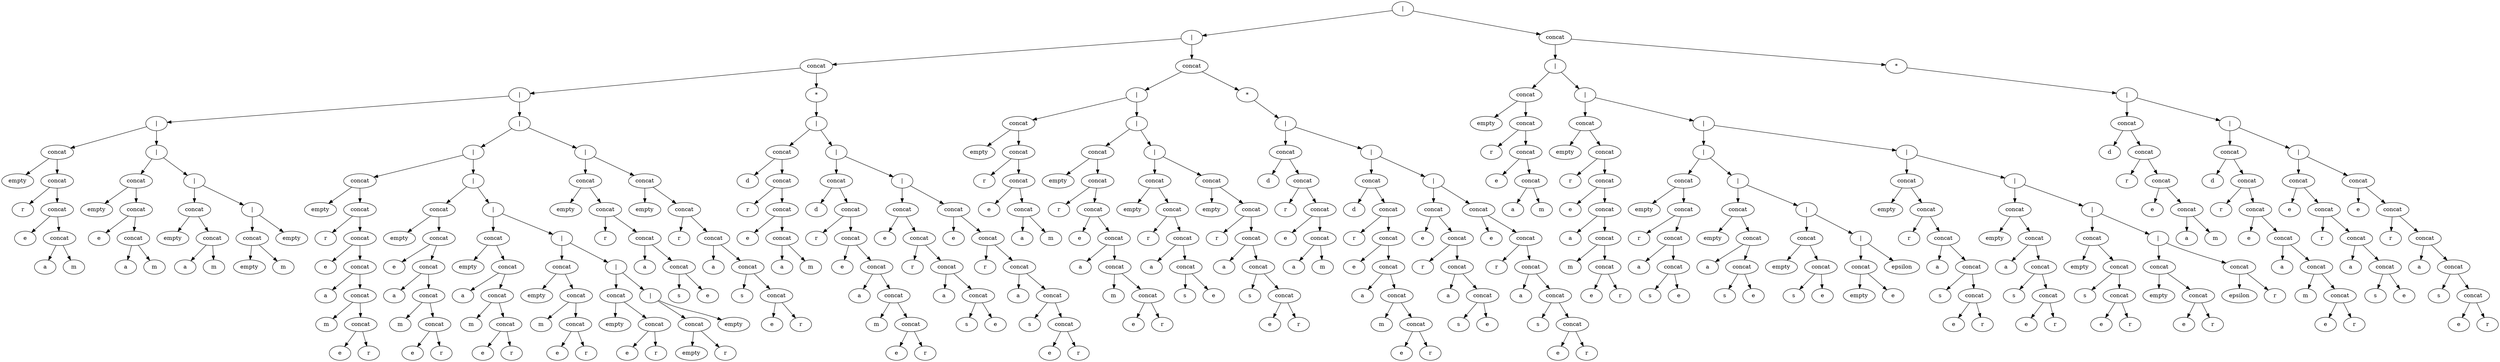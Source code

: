 digraph G {
  meivvgscgdvqezcgemqatdffyvdxdo [label="|"];
  meivvgscgdvqezcgemqatdffyvdxdo -> otjytepclcavutzjzfzrcoxyrwrijz;
  otjytepclcavutzjzfzrcoxyrwrijz [label="|"];
  otjytepclcavutzjzfzrcoxyrwrijz -> rijhrmlgqexcsenisvifomnrxmobxu;
  rijhrmlgqexcsenisvifomnrxmobxu [label="concat"];
  rijhrmlgqexcsenisvifomnrxmobxu -> afrazgiwkbrqysbooaxjtihftzudxk;
  afrazgiwkbrqysbooaxjtihftzudxk [label="|"];
  afrazgiwkbrqysbooaxjtihftzudxk -> uzglltfrxyaxeesalzseelmdqzoexl;
  uzglltfrxyaxeesalzseelmdqzoexl [label="|"];
  uzglltfrxyaxeesalzseelmdqzoexl -> vueugjrkykvtnnzbvqmnrekcegrluk;
  vueugjrkykvtnnzbvqmnrekcegrluk [label="concat"];
  vueugjrkykvtnnzbvqmnrekcegrluk -> idcgxsycbxpyfesadbfiesxllyqzzq;
  idcgxsycbxpyfesadbfiesxllyqzzq [label="empty"];
  vueugjrkykvtnnzbvqmnrekcegrluk -> dqhaymqqyjoltsbfqkgygfiflemmmy;
  dqhaymqqyjoltsbfqkgygfiflemmmy [label="concat"];
  dqhaymqqyjoltsbfqkgygfiflemmmy -> xsiigyhgebraexmtoixgwjbdxejxrv;
  xsiigyhgebraexmtoixgwjbdxejxrv [label="r"];
  dqhaymqqyjoltsbfqkgygfiflemmmy -> jjkkxrluqlrsgjqrdmefgdjrnjtcpj;
  jjkkxrluqlrsgjqrdmefgdjrnjtcpj [label="concat"];
  jjkkxrluqlrsgjqrdmefgdjrnjtcpj -> tmqldgqyvmbgvyjzmtzpwfchgazkee;
  tmqldgqyvmbgvyjzmtzpwfchgazkee [label="e"];
  jjkkxrluqlrsgjqrdmefgdjrnjtcpj -> grzkiyqckgbayvuibpmyglepfesmjn;
  grzkiyqckgbayvuibpmyglepfesmjn [label="concat"];
  grzkiyqckgbayvuibpmyglepfesmjn -> wycsztxlcktacgxoaxflpgihdeunfq;
  wycsztxlcktacgxoaxflpgihdeunfq [label="a"];
  grzkiyqckgbayvuibpmyglepfesmjn -> iobjperaqjeiwpbknqbkppvcvfeilp;
  iobjperaqjeiwpbknqbkppvcvfeilp [label="m"];
  uzglltfrxyaxeesalzseelmdqzoexl -> dcaewkfdjknmdbqsqhbgnunuwqztwu;
  dcaewkfdjknmdbqsqhbgnunuwqztwu [label="|"];
  dcaewkfdjknmdbqsqhbgnunuwqztwu -> tgczyjptqesbwupxazhtmxdrkmffym;
  tgczyjptqesbwupxazhtmxdrkmffym [label="concat"];
  tgczyjptqesbwupxazhtmxdrkmffym -> hzlsjwzuffvbekzpwonolheojnlkut;
  hzlsjwzuffvbekzpwonolheojnlkut [label="empty"];
  tgczyjptqesbwupxazhtmxdrkmffym -> ulakzirkucgjoycjnktxttvekhjzzc;
  ulakzirkucgjoycjnktxttvekhjzzc [label="concat"];
  ulakzirkucgjoycjnktxttvekhjzzc -> mpimvpywtdyogkqxtamyfmaouowgpj;
  mpimvpywtdyogkqxtamyfmaouowgpj [label="e"];
  ulakzirkucgjoycjnktxttvekhjzzc -> xxuwcqgvtervykxyqxpertjehfpvbv;
  xxuwcqgvtervykxyqxpertjehfpvbv [label="concat"];
  xxuwcqgvtervykxyqxpertjehfpvbv -> ajkgwnpcwhtstqaatnvloosoyrgikm;
  ajkgwnpcwhtstqaatnvloosoyrgikm [label="a"];
  xxuwcqgvtervykxyqxpertjehfpvbv -> ogxpotkaglpzbdoqgbvvrvqppifjsn;
  ogxpotkaglpzbdoqgbvvrvqppifjsn [label="m"];
  dcaewkfdjknmdbqsqhbgnunuwqztwu -> iffyooqeeyhzgjxmjgehdsrhmbbaxm;
  iffyooqeeyhzgjxmjgehdsrhmbbaxm [label="|"];
  iffyooqeeyhzgjxmjgehdsrhmbbaxm -> spuhiumyrdftbtaohbnmgvdowfggns;
  spuhiumyrdftbtaohbnmgvdowfggns [label="concat"];
  spuhiumyrdftbtaohbnmgvdowfggns -> rsjskyyyijedobllamrvcjafmkoyic;
  rsjskyyyijedobllamrvcjafmkoyic [label="empty"];
  spuhiumyrdftbtaohbnmgvdowfggns -> etxyqciggwbhfkjwkhwnxxynqnqcdz;
  etxyqciggwbhfkjwkhwnxxynqnqcdz [label="concat"];
  etxyqciggwbhfkjwkhwnxxynqnqcdz -> brtdxfbxmhwuvekveaevsflpkheycn;
  brtdxfbxmhwuvekveaevsflpkheycn [label="a"];
  etxyqciggwbhfkjwkhwnxxynqnqcdz -> dehrkcyebwoykjakfyfuwtpnbvnkhe;
  dehrkcyebwoykjakfyfuwtpnbvnkhe [label="m"];
  iffyooqeeyhzgjxmjgehdsrhmbbaxm -> podaazldenigfusuvymbsepnjyvcnx;
  podaazldenigfusuvymbsepnjyvcnx [label="|"];
  podaazldenigfusuvymbsepnjyvcnx -> aydbacoaxdtfoikhrrbvfpwdxzoced;
  aydbacoaxdtfoikhrrbvfpwdxzoced [label="concat"];
  aydbacoaxdtfoikhrrbvfpwdxzoced -> fvzhahmcwfvjgdwjwhxcyzyzwecxhi;
  fvzhahmcwfvjgdwjwhxcyzyzwecxhi [label="empty"];
  aydbacoaxdtfoikhrrbvfpwdxzoced -> kdivylejbcmuwrwbidpaixzocfcohe;
  kdivylejbcmuwrwbidpaixzocfcohe [label="m"];
  podaazldenigfusuvymbsepnjyvcnx -> mjdexdvigjmdorxoggcrmxgnriedsu;
  mjdexdvigjmdorxoggcrmxgnriedsu [label="empty"];
  afrazgiwkbrqysbooaxjtihftzudxk -> rtdmjddlaetpwxcdvkjlhsiyhjkhuu;
  rtdmjddlaetpwxcdvkjlhsiyhjkhuu [label="|"];
  rtdmjddlaetpwxcdvkjlhsiyhjkhuu -> ajobrlmfgqdrikpdpdgoplhhvtqitg;
  ajobrlmfgqdrikpdpdgoplhhvtqitg [label="|"];
  ajobrlmfgqdrikpdpdgoplhhvtqitg -> ohlpbqdjqpoujdscdjnsinkvbkdynn;
  ohlpbqdjqpoujdscdjnsinkvbkdynn [label="concat"];
  ohlpbqdjqpoujdscdjnsinkvbkdynn -> rkbidbbsbetfvtrmxbtifezohdrqgr;
  rkbidbbsbetfvtrmxbtifezohdrqgr [label="empty"];
  ohlpbqdjqpoujdscdjnsinkvbkdynn -> bttplpuwgpgocunefcncbtpadntdai;
  bttplpuwgpgocunefcncbtpadntdai [label="concat"];
  bttplpuwgpgocunefcncbtpadntdai -> sshhtmueafiobarnflcdsscdhtgswm;
  sshhtmueafiobarnflcdsscdhtgswm [label="r"];
  bttplpuwgpgocunefcncbtpadntdai -> klxonkmmxgogrzyqipjrlylvxecjit;
  klxonkmmxgogrzyqipjrlylvxecjit [label="concat"];
  klxonkmmxgogrzyqipjrlylvxecjit -> xmdlbdgycqknvtderefeqdvyozkimk;
  xmdlbdgycqknvtderefeqdvyozkimk [label="e"];
  klxonkmmxgogrzyqipjrlylvxecjit -> umqmjefcotlmspyopwdxxgrqfxtlgs;
  umqmjefcotlmspyopwdxxgrqfxtlgs [label="concat"];
  umqmjefcotlmspyopwdxxgrqfxtlgs -> ikrlejklfqfkufpamaevtqbdvkcutb;
  ikrlejklfqfkufpamaevtqbdvkcutb [label="a"];
  umqmjefcotlmspyopwdxxgrqfxtlgs -> kpgfflegzyqhhhhwmuqlbxfjuqmloy;
  kpgfflegzyqhhhhwmuqlbxfjuqmloy [label="concat"];
  kpgfflegzyqhhhhwmuqlbxfjuqmloy -> dwlvnrepfwwlpbjfiuzdexmazqqgvk;
  dwlvnrepfwwlpbjfiuzdexmazqqgvk [label="m"];
  kpgfflegzyqhhhhwmuqlbxfjuqmloy -> ktkiztexjlweaetjctnsxmtwmybxwn;
  ktkiztexjlweaetjctnsxmtwmybxwn [label="concat"];
  ktkiztexjlweaetjctnsxmtwmybxwn -> atnvlkljnjmopulmunyjafwpuijxle;
  atnvlkljnjmopulmunyjafwpuijxle [label="e"];
  ktkiztexjlweaetjctnsxmtwmybxwn -> svvylpzjastluvtlmcutfoljonhpir;
  svvylpzjastluvtlmcutfoljonhpir [label="r"];
  ajobrlmfgqdrikpdpdgoplhhvtqitg -> grbudvtvdwnkyjnltyvvwwywxcqzdb;
  grbudvtvdwnkyjnltyvvwwywxcqzdb [label="|"];
  grbudvtvdwnkyjnltyvvwwywxcqzdb -> smibzpplomfgevnowycwjkbogxcgin;
  smibzpplomfgevnowycwjkbogxcgin [label="concat"];
  smibzpplomfgevnowycwjkbogxcgin -> duamvnmgxtwscqhbkaccwojronbwez;
  duamvnmgxtwscqhbkaccwojronbwez [label="empty"];
  smibzpplomfgevnowycwjkbogxcgin -> ddwdvznveyaxuiuhkifeuticsoztrx;
  ddwdvznveyaxuiuhkifeuticsoztrx [label="concat"];
  ddwdvznveyaxuiuhkifeuticsoztrx -> ohcvwcualfrmksenkuggaorlrxtvzs;
  ohcvwcualfrmksenkuggaorlrxtvzs [label="e"];
  ddwdvznveyaxuiuhkifeuticsoztrx -> gvumrqauzvmbxbxaolludnefmwzaxz;
  gvumrqauzvmbxbxaolludnefmwzaxz [label="concat"];
  gvumrqauzvmbxbxaolludnefmwzaxz -> laxjpioiwgopiwwekvqiiitcbalmwn;
  laxjpioiwgopiwwekvqiiitcbalmwn [label="a"];
  gvumrqauzvmbxbxaolludnefmwzaxz -> bnsvrlfnrrahwtsexmnaaulkcchymv;
  bnsvrlfnrrahwtsexmnaaulkcchymv [label="concat"];
  bnsvrlfnrrahwtsexmnaaulkcchymv -> uxvkmfgiogzxazbikrizbvzixfakay;
  uxvkmfgiogzxazbikrizbvzixfakay [label="m"];
  bnsvrlfnrrahwtsexmnaaulkcchymv -> earyevtahnxvcrwqyhqeuiavumgjce;
  earyevtahnxvcrwqyhqeuiavumgjce [label="concat"];
  earyevtahnxvcrwqyhqeuiavumgjce -> abmuumlogigtitttgwyskqkhhspfcz;
  abmuumlogigtitttgwyskqkhhspfcz [label="e"];
  earyevtahnxvcrwqyhqeuiavumgjce -> laiknazzrchsxbjtwluokfuymqaepg;
  laiknazzrchsxbjtwluokfuymqaepg [label="r"];
  grbudvtvdwnkyjnltyvvwwywxcqzdb -> vegfmzkrdnxrhkdpmniqfmwvnpabzi;
  vegfmzkrdnxrhkdpmniqfmwvnpabzi [label="|"];
  vegfmzkrdnxrhkdpmniqfmwvnpabzi -> vyqligtdimjkpwhouhimbiovgdvdwf;
  vyqligtdimjkpwhouhimbiovgdvdwf [label="concat"];
  vyqligtdimjkpwhouhimbiovgdvdwf -> ohkkggfsdnobxzaisxgqgdhnmefhvh;
  ohkkggfsdnobxzaisxgqgdhnmefhvh [label="empty"];
  vyqligtdimjkpwhouhimbiovgdvdwf -> kiybdgaxwqtqpzmknjrkzlhyfnjabp;
  kiybdgaxwqtqpzmknjrkzlhyfnjabp [label="concat"];
  kiybdgaxwqtqpzmknjrkzlhyfnjabp -> swxjnrtknvpsxnuhhuyufnwlkjgdqy;
  swxjnrtknvpsxnuhhuyufnwlkjgdqy [label="a"];
  kiybdgaxwqtqpzmknjrkzlhyfnjabp -> wuravjikismvbhzthrcvnuhdlnjzvp;
  wuravjikismvbhzthrcvnuhdlnjzvp [label="concat"];
  wuravjikismvbhzthrcvnuhdlnjzvp -> xkjugcyewwwilqatwwhowaxkqfxixe;
  xkjugcyewwwilqatwwhowaxkqfxixe [label="m"];
  wuravjikismvbhzthrcvnuhdlnjzvp -> nppztqynweeujzrafgwnsezopyruov;
  nppztqynweeujzrafgwnsezopyruov [label="concat"];
  nppztqynweeujzrafgwnsezopyruov -> ezkwgigxliynscdsojqwmocnxcbifu;
  ezkwgigxliynscdsojqwmocnxcbifu [label="e"];
  nppztqynweeujzrafgwnsezopyruov -> vwvkrmwwvlbguupdrldsdgqbcseqyg;
  vwvkrmwwvlbguupdrldsdgqbcseqyg [label="r"];
  vegfmzkrdnxrhkdpmniqfmwvnpabzi -> vhzqjdaohoonrrgfhckbinblggtpol;
  vhzqjdaohoonrrgfhckbinblggtpol [label="|"];
  vhzqjdaohoonrrgfhckbinblggtpol -> ateheffiiujbqqcjuwxfcglqzqejpa;
  ateheffiiujbqqcjuwxfcglqzqejpa [label="concat"];
  ateheffiiujbqqcjuwxfcglqzqejpa -> kzlcnubukamgxhyxlgktbgmkiuesce;
  kzlcnubukamgxhyxlgktbgmkiuesce [label="empty"];
  ateheffiiujbqqcjuwxfcglqzqejpa -> suvvxxezuciivhsekmzxgmblajwmpd;
  suvvxxezuciivhsekmzxgmblajwmpd [label="concat"];
  suvvxxezuciivhsekmzxgmblajwmpd -> xakxzckkdxngpxnosetlpoaqdtefee;
  xakxzckkdxngpxnosetlpoaqdtefee [label="m"];
  suvvxxezuciivhsekmzxgmblajwmpd -> miduotcqvhjwppstdwnpfyreesebbk;
  miduotcqvhjwppstdwnpfyreesebbk [label="concat"];
  miduotcqvhjwppstdwnpfyreesebbk -> mrjdsvwrzcnvdtzlktmijtclbquzuh;
  mrjdsvwrzcnvdtzlktmijtclbquzuh [label="e"];
  miduotcqvhjwppstdwnpfyreesebbk -> nznwkmbsgkwbnzlqivfwviexqgtiyx;
  nznwkmbsgkwbnzlqivfwviexqgtiyx [label="r"];
  vhzqjdaohoonrrgfhckbinblggtpol -> pharkbdbqqzfenrwuyabhqekclxnkd;
  pharkbdbqqzfenrwuyabhqekclxnkd [label="|"];
  pharkbdbqqzfenrwuyabhqekclxnkd -> xnjcovzayluxzwbjhlsnivokubjicc;
  xnjcovzayluxzwbjhlsnivokubjicc [label="concat"];
  xnjcovzayluxzwbjhlsnivokubjicc -> naeagtntzvcfnfeugyoenlhuqwlwyb;
  naeagtntzvcfnfeugyoenlhuqwlwyb [label="empty"];
  xnjcovzayluxzwbjhlsnivokubjicc -> irzamjmprznxbeayhbtspkfqiezvdd;
  irzamjmprznxbeayhbtspkfqiezvdd [label="concat"];
  irzamjmprznxbeayhbtspkfqiezvdd -> bskezvfzfhgqnaatuashjavnoemyic;
  bskezvfzfhgqnaatuashjavnoemyic [label="e"];
  irzamjmprznxbeayhbtspkfqiezvdd -> xvrspptrqfjpuoxjnjzjiwuswjpisi;
  xvrspptrqfjpuoxjnjzjiwuswjpisi [label="r"];
  pharkbdbqqzfenrwuyabhqekclxnkd -> mrrszgtpcurvjbnuxliykhubwxmmoo;
  mrrszgtpcurvjbnuxliykhubwxmmoo [label="|"];
  mrrszgtpcurvjbnuxliykhubwxmmoo -> yjbiixezunjuqahvtdylbgqjizcqkl;
  yjbiixezunjuqahvtdylbgqjizcqkl [label="concat"];
  yjbiixezunjuqahvtdylbgqjizcqkl -> falfdgmozkvnwrimjcaoprtmxqictx;
  falfdgmozkvnwrimjcaoprtmxqictx [label="empty"];
  yjbiixezunjuqahvtdylbgqjizcqkl -> yjkhyiahycndkccssdqgybooeljqyc;
  yjkhyiahycndkccssdqgybooeljqyc [label="r"];
  mrrszgtpcurvjbnuxliykhubwxmmoo -> hmbrybbrxokohstsciirqlyttgcuzh;
  hmbrybbrxokohstsciirqlyttgcuzh [label="empty"];
  rtdmjddlaetpwxcdvkjlhsiyhjkhuu -> pzorfxtdwnajumvpafwrnhgwikewyh;
  pzorfxtdwnajumvpafwrnhgwikewyh [label="|"];
  pzorfxtdwnajumvpafwrnhgwikewyh -> otcjyadjmqdfarolnmgnphqiipdudy;
  otcjyadjmqdfarolnmgnphqiipdudy [label="concat"];
  otcjyadjmqdfarolnmgnphqiipdudy -> hdppinpwzhrbqsztkizpehvhwvzkpl;
  hdppinpwzhrbqsztkizpehvhwvzkpl [label="empty"];
  otcjyadjmqdfarolnmgnphqiipdudy -> luiiqgrrkqpyaomspeemlaeebkbseb;
  luiiqgrrkqpyaomspeemlaeebkbseb [label="concat"];
  luiiqgrrkqpyaomspeemlaeebkbseb -> gnyfbjxqjnrjynkugbngcmsmzitmmt;
  gnyfbjxqjnrjynkugbngcmsmzitmmt [label="r"];
  luiiqgrrkqpyaomspeemlaeebkbseb -> htcypimroslcxooqwntflreeqrhrgt;
  htcypimroslcxooqwntflreeqrhrgt [label="concat"];
  htcypimroslcxooqwntflreeqrhrgt -> pzjsmcnbqehksvfdwvidatmpeatjcp;
  pzjsmcnbqehksvfdwvidatmpeatjcp [label="a"];
  htcypimroslcxooqwntflreeqrhrgt -> fkskwomnifpxnstrzpvehbbxaoapuj;
  fkskwomnifpxnstrzpvehbbxaoapuj [label="concat"];
  fkskwomnifpxnstrzpvehbbxaoapuj -> fitmayjexjawtbntglsqvckozjbade;
  fitmayjexjawtbntglsqvckozjbade [label="s"];
  fkskwomnifpxnstrzpvehbbxaoapuj -> euvlhlvswaivbukwwmdcvjtarjvrvi;
  euvlhlvswaivbukwwmdcvjtarjvrvi [label="e"];
  pzorfxtdwnajumvpafwrnhgwikewyh -> rkphrqwlxqhvsisxfqrexcgvimduht;
  rkphrqwlxqhvsisxfqrexcgvimduht [label="concat"];
  rkphrqwlxqhvsisxfqrexcgvimduht -> mdybljiadgwlonaruamxtvpofutlls;
  mdybljiadgwlonaruamxtvpofutlls [label="empty"];
  rkphrqwlxqhvsisxfqrexcgvimduht -> jbjxzgyabqenswukxunzoxshrgycgw;
  jbjxzgyabqenswukxunzoxshrgycgw [label="concat"];
  jbjxzgyabqenswukxunzoxshrgycgw -> cipwuuroahdvyrsonuhuwakinwcwzb;
  cipwuuroahdvyrsonuhuwakinwcwzb [label="r"];
  jbjxzgyabqenswukxunzoxshrgycgw -> tayblnfyecieqiwqatreebkpecsgca;
  tayblnfyecieqiwqatreebkpecsgca [label="concat"];
  tayblnfyecieqiwqatreebkpecsgca -> zcseqbuqlsbkzbfhskjrbmpbkemqcv;
  zcseqbuqlsbkzbfhskjrbmpbkemqcv [label="a"];
  tayblnfyecieqiwqatreebkpecsgca -> zqevbfbqcmwwphdfcqgquzwrezxfnm;
  zqevbfbqcmwwphdfcqgquzwrezxfnm [label="concat"];
  zqevbfbqcmwwphdfcqgquzwrezxfnm -> dfueqsebnljlumfreovhgzndztiptr;
  dfueqsebnljlumfreovhgzndztiptr [label="s"];
  zqevbfbqcmwwphdfcqgquzwrezxfnm -> vnfbbwcgjtkehdaouakdqawuhineng;
  vnfbbwcgjtkehdaouakdqawuhineng [label="concat"];
  vnfbbwcgjtkehdaouakdqawuhineng -> mhsuthnfgtuibdewxuqwbpmfqjhogr;
  mhsuthnfgtuibdewxuqwbpmfqjhogr [label="e"];
  vnfbbwcgjtkehdaouakdqawuhineng -> arxykwyjffmgvhxeklxmunrcmhjeqi;
  arxykwyjffmgvhxeklxmunrcmhjeqi [label="r"];
  rijhrmlgqexcsenisvifomnrxmobxu -> vecnrjuowsjxelnkzwhcnsswaivqhg;
  vecnrjuowsjxelnkzwhcnsswaivqhg [label="*"];
  vecnrjuowsjxelnkzwhcnsswaivqhg -> mnayqosupyvgofeyeuafwibwgipery;
  mnayqosupyvgofeyeuafwibwgipery [label="|"];
  mnayqosupyvgofeyeuafwibwgipery -> zpjhgskjfshwcbkpzoxanitwosiqfe;
  zpjhgskjfshwcbkpzoxanitwosiqfe [label="concat"];
  zpjhgskjfshwcbkpzoxanitwosiqfe -> zbxkvbtsspurxhykpflkogvvmvytdg;
  zbxkvbtsspurxhykpflkogvvmvytdg [label="d"];
  zpjhgskjfshwcbkpzoxanitwosiqfe -> phoomhwwpqzipfuknsjgwfxiqcqwxe;
  phoomhwwpqzipfuknsjgwfxiqcqwxe [label="concat"];
  phoomhwwpqzipfuknsjgwfxiqcqwxe -> fznkmmcsfblngfufwcnuaxzagvhxkf;
  fznkmmcsfblngfufwcnuaxzagvhxkf [label="r"];
  phoomhwwpqzipfuknsjgwfxiqcqwxe -> qldwfdpfshnlduwvcnuyutcwryrotw;
  qldwfdpfshnlduwvcnuyutcwryrotw [label="concat"];
  qldwfdpfshnlduwvcnuyutcwryrotw -> msdbzipnjezqbiazfutfokckceucdp;
  msdbzipnjezqbiazfutfokckceucdp [label="e"];
  qldwfdpfshnlduwvcnuyutcwryrotw -> lcsupqcbtrfoukjmmemqywsbxxwfeb;
  lcsupqcbtrfoukjmmemqywsbxxwfeb [label="concat"];
  lcsupqcbtrfoukjmmemqywsbxxwfeb -> pvwwfmgzboxtwvbepheixguuamojgp;
  pvwwfmgzboxtwvbepheixguuamojgp [label="a"];
  lcsupqcbtrfoukjmmemqywsbxxwfeb -> ssknvrwsjyhsjbfjjlnldoyxhzsfiy;
  ssknvrwsjyhsjbfjjlnldoyxhzsfiy [label="m"];
  mnayqosupyvgofeyeuafwibwgipery -> bstdgvqsbikzaiqghqheadaclazoao;
  bstdgvqsbikzaiqghqheadaclazoao [label="|"];
  bstdgvqsbikzaiqghqheadaclazoao -> gvlazousyyrdqybwqodydsddmbdaqw;
  gvlazousyyrdqybwqodydsddmbdaqw [label="concat"];
  gvlazousyyrdqybwqodydsddmbdaqw -> hyuogyidkhyzgzfcayuxfcgikhnxnq;
  hyuogyidkhyzgzfcayuxfcgikhnxnq [label="d"];
  gvlazousyyrdqybwqodydsddmbdaqw -> eynecyiqzfpviokegqoyfwzmkbetwn;
  eynecyiqzfpviokegqoyfwzmkbetwn [label="concat"];
  eynecyiqzfpviokegqoyfwzmkbetwn -> vkkcubolfdmmamsnzrvembhhlapttf;
  vkkcubolfdmmamsnzrvembhhlapttf [label="r"];
  eynecyiqzfpviokegqoyfwzmkbetwn -> fuujzgekqsnvnpsaxceagmskdkmnqv;
  fuujzgekqsnvnpsaxceagmskdkmnqv [label="concat"];
  fuujzgekqsnvnpsaxceagmskdkmnqv -> kxhlbrykrxbnsohtfijslfmhoigpox;
  kxhlbrykrxbnsohtfijslfmhoigpox [label="e"];
  fuujzgekqsnvnpsaxceagmskdkmnqv -> kcppvyqenasguyegqpdkpwzwbmflkp;
  kcppvyqenasguyegqpdkpwzwbmflkp [label="concat"];
  kcppvyqenasguyegqpdkpwzwbmflkp -> kyierywwsmivshkmqncxyqenxpgmgs;
  kyierywwsmivshkmqncxyqenxpgmgs [label="a"];
  kcppvyqenasguyegqpdkpwzwbmflkp -> mmljmfkidakqptcantqhcizpbazpsg;
  mmljmfkidakqptcantqhcizpbazpsg [label="concat"];
  mmljmfkidakqptcantqhcizpbazpsg -> nrgwbzqrdcrjxtfaoxquefiefbehuc;
  nrgwbzqrdcrjxtfaoxquefiefbehuc [label="m"];
  mmljmfkidakqptcantqhcizpbazpsg -> xtbgldjjbacmqvyotngjulqadmumif;
  xtbgldjjbacmqvyotngjulqadmumif [label="concat"];
  xtbgldjjbacmqvyotngjulqadmumif -> abnrkevdqkswvpvksilrorfvwilptz;
  abnrkevdqkswvpvksilrorfvwilptz [label="e"];
  xtbgldjjbacmqvyotngjulqadmumif -> yiaerhckalwtujebjmdkfxnwqkhhmg;
  yiaerhckalwtujebjmdkfxnwqkhhmg [label="r"];
  bstdgvqsbikzaiqghqheadaclazoao -> vmaomagecwebygnkltqnlarypblpfz;
  vmaomagecwebygnkltqnlarypblpfz [label="|"];
  vmaomagecwebygnkltqnlarypblpfz -> hjccjmgtycrgerpfkhclzdpvhwpocj;
  hjccjmgtycrgerpfkhclzdpvhwpocj [label="concat"];
  hjccjmgtycrgerpfkhclzdpvhwpocj -> jebjcmququhbmgfvlgctmbwvakluyr;
  jebjcmququhbmgfvlgctmbwvakluyr [label="e"];
  hjccjmgtycrgerpfkhclzdpvhwpocj -> rntsjzjzwfwithbnvfwnhrmhwwnhri;
  rntsjzjzwfwithbnvfwnhrmhwwnhri [label="concat"];
  rntsjzjzwfwithbnvfwnhrmhwwnhri -> eicriwzpqjwxqpooozvawoarrpphfp;
  eicriwzpqjwxqpooozvawoarrpphfp [label="r"];
  rntsjzjzwfwithbnvfwnhrmhwwnhri -> zxyhpeccbscshhfkvpkkwjkzcbeywp;
  zxyhpeccbscshhfkvpkkwjkzcbeywp [label="concat"];
  zxyhpeccbscshhfkvpkkwjkzcbeywp -> qxnyvrutypgymlnkxyvgusxlocqgku;
  qxnyvrutypgymlnkxyvgusxlocqgku [label="a"];
  zxyhpeccbscshhfkvpkkwjkzcbeywp -> ypbvgilfegezqqlndccycdqklbotbz;
  ypbvgilfegezqqlndccycdqklbotbz [label="concat"];
  ypbvgilfegezqqlndccycdqklbotbz -> yawdbdysirprobkjkedtyrbhzkkpzx;
  yawdbdysirprobkjkedtyrbhzkkpzx [label="s"];
  ypbvgilfegezqqlndccycdqklbotbz -> dctldflzurcjzwgljkmnoilhgwmdqh;
  dctldflzurcjzwgljkmnoilhgwmdqh [label="e"];
  vmaomagecwebygnkltqnlarypblpfz -> pnqgbrtheqjbyxblnwylfugeyfbvoa;
  pnqgbrtheqjbyxblnwylfugeyfbvoa [label="concat"];
  pnqgbrtheqjbyxblnwylfugeyfbvoa -> hoenxinoxmbcbjacfoplxpswgkzrvt;
  hoenxinoxmbcbjacfoplxpswgkzrvt [label="e"];
  pnqgbrtheqjbyxblnwylfugeyfbvoa -> zyztjjkpnuhjccdboqddilfxfcvkdp;
  zyztjjkpnuhjccdboqddilfxfcvkdp [label="concat"];
  zyztjjkpnuhjccdboqddilfxfcvkdp -> fpmquerupfmfdizlhlfdhcbjacbovg;
  fpmquerupfmfdizlhlfdhcbjacbovg [label="r"];
  zyztjjkpnuhjccdboqddilfxfcvkdp -> vtjzonszfppdzdrralowrndeuxwqpy;
  vtjzonszfppdzdrralowrndeuxwqpy [label="concat"];
  vtjzonszfppdzdrralowrndeuxwqpy -> vhhuoeahlhwgxpbvezrgxhbyzcpder;
  vhhuoeahlhwgxpbvezrgxhbyzcpder [label="a"];
  vtjzonszfppdzdrralowrndeuxwqpy -> uztumgpxbhjvqnncpfkkgctpxywepn;
  uztumgpxbhjvqnncpfkkgctpxywepn [label="concat"];
  uztumgpxbhjvqnncpfkkgctpxywepn -> rwwiwyedgumcbjxwmbpfqgswlsapih;
  rwwiwyedgumcbjxwmbpfqgswlsapih [label="s"];
  uztumgpxbhjvqnncpfkkgctpxywepn -> hmjvrvvfpxtyeiytdspypmzglfwrpu;
  hmjvrvvfpxtyeiytdspypmzglfwrpu [label="concat"];
  hmjvrvvfpxtyeiytdspypmzglfwrpu -> bbgnrkamjpgbxyyqypmsgfhglqyrcr;
  bbgnrkamjpgbxyyqypmsgfhglqyrcr [label="e"];
  hmjvrvvfpxtyeiytdspypmzglfwrpu -> tmxzmrncsrvnobrmcqcdtdwocmdyov;
  tmxzmrncsrvnobrmcqcdtdwocmdyov [label="r"];
  otjytepclcavutzjzfzrcoxyrwrijz -> ccudmljwbswebxccqdcefhkfqqajbh;
  ccudmljwbswebxccqdcefhkfqqajbh [label="concat"];
  ccudmljwbswebxccqdcefhkfqqajbh -> aejpoynzmfuykcjtxswwbkgjmzclas;
  aejpoynzmfuykcjtxswwbkgjmzclas [label="|"];
  aejpoynzmfuykcjtxswwbkgjmzclas -> akhrsyowrehtbdnboyfhkvazdlghji;
  akhrsyowrehtbdnboyfhkvazdlghji [label="concat"];
  akhrsyowrehtbdnboyfhkvazdlghji -> cpegtbvcgdakpmwlialixhxvgkbvfz;
  cpegtbvcgdakpmwlialixhxvgkbvfz [label="empty"];
  akhrsyowrehtbdnboyfhkvazdlghji -> rrvijqhpldjhjqqxvzfbbvdogukmfo;
  rrvijqhpldjhjqqxvzfbbvdogukmfo [label="concat"];
  rrvijqhpldjhjqqxvzfbbvdogukmfo -> jctuxdbujtzgccbjjyaqoadyiuarho;
  jctuxdbujtzgccbjjyaqoadyiuarho [label="r"];
  rrvijqhpldjhjqqxvzfbbvdogukmfo -> tivxblkqcqjxezbazqxrxjdwsaagpk;
  tivxblkqcqjxezbazqxrxjdwsaagpk [label="concat"];
  tivxblkqcqjxezbazqxrxjdwsaagpk -> kjyujskegykaqxocmplrgtvqyvypyg;
  kjyujskegykaqxocmplrgtvqyvypyg [label="e"];
  tivxblkqcqjxezbazqxrxjdwsaagpk -> shkkcybqrugolmtiqjmzwtiydercta;
  shkkcybqrugolmtiqjmzwtiydercta [label="concat"];
  shkkcybqrugolmtiqjmzwtiydercta -> wgydlkcrcvkltqkqcogmkoltvygcnq;
  wgydlkcrcvkltqkqcogmkoltvygcnq [label="a"];
  shkkcybqrugolmtiqjmzwtiydercta -> itkxgsqctzopozsbljglrryvcjvtoz;
  itkxgsqctzopozsbljglrryvcjvtoz [label="m"];
  aejpoynzmfuykcjtxswwbkgjmzclas -> bptrplxkvpowjnxuvpwbwmxqfimmum;
  bptrplxkvpowjnxuvpwbwmxqfimmum [label="|"];
  bptrplxkvpowjnxuvpwbwmxqfimmum -> plhjfosqofiecnuhcyrujciskmisam;
  plhjfosqofiecnuhcyrujciskmisam [label="concat"];
  plhjfosqofiecnuhcyrujciskmisam -> vrgefrjptapptrcjzrxdreuvqxqhjt;
  vrgefrjptapptrcjzrxdreuvqxqhjt [label="empty"];
  plhjfosqofiecnuhcyrujciskmisam -> zghkfdjncozrfcbgvomhnwarnoodce;
  zghkfdjncozrfcbgvomhnwarnoodce [label="concat"];
  zghkfdjncozrfcbgvomhnwarnoodce -> fqgwkbjcnuxnhpjqxbhengvvmxhyww;
  fqgwkbjcnuxnhpjqxbhengvvmxhyww [label="r"];
  zghkfdjncozrfcbgvomhnwarnoodce -> lniehdccjamxebravquzkuotftrjcd;
  lniehdccjamxebravquzkuotftrjcd [label="concat"];
  lniehdccjamxebravquzkuotftrjcd -> ictumtowohyxibwytbrhlppbyvdvrm;
  ictumtowohyxibwytbrhlppbyvdvrm [label="e"];
  lniehdccjamxebravquzkuotftrjcd -> bsrgktfocbhmixswgodyornfiaxkjj;
  bsrgktfocbhmixswgodyornfiaxkjj [label="concat"];
  bsrgktfocbhmixswgodyornfiaxkjj -> bykroxrqstyfzjuwguovrqmopfqdaz;
  bykroxrqstyfzjuwguovrqmopfqdaz [label="a"];
  bsrgktfocbhmixswgodyornfiaxkjj -> urpfqyrsqvsrvlizprkvxajfxxcokt;
  urpfqyrsqvsrvlizprkvxajfxxcokt [label="concat"];
  urpfqyrsqvsrvlizprkvxajfxxcokt -> pwllpcjsetfjzmfcdgbnubxcsqwhft;
  pwllpcjsetfjzmfcdgbnubxcsqwhft [label="m"];
  urpfqyrsqvsrvlizprkvxajfxxcokt -> yskumgkduqarbnsnlnsrvgloocqlmp;
  yskumgkduqarbnsnlnsrvgloocqlmp [label="concat"];
  yskumgkduqarbnsnlnsrvgloocqlmp -> dsinujuctxfqdxtrazlafmezjhlgvx;
  dsinujuctxfqdxtrazlafmezjhlgvx [label="e"];
  yskumgkduqarbnsnlnsrvgloocqlmp -> tvrbpondxzgcahbrbtwqpzqybbmwea;
  tvrbpondxzgcahbrbtwqpzqybbmwea [label="r"];
  bptrplxkvpowjnxuvpwbwmxqfimmum -> btgkhhnrxhzuwhrsjxwrrumjkyvvnj;
  btgkhhnrxhzuwhrsjxwrrumjkyvvnj [label="|"];
  btgkhhnrxhzuwhrsjxwrrumjkyvvnj -> dawwavomavccizfmwhcrzezxerjxbe;
  dawwavomavccizfmwhcrzezxerjxbe [label="concat"];
  dawwavomavccizfmwhcrzezxerjxbe -> uzfndnlobaxdpyefoeqkhcjygbfkqm;
  uzfndnlobaxdpyefoeqkhcjygbfkqm [label="empty"];
  dawwavomavccizfmwhcrzezxerjxbe -> aiwiervcasqivlxmikzqygzjpjbqpi;
  aiwiervcasqivlxmikzqygzjpjbqpi [label="concat"];
  aiwiervcasqivlxmikzqygzjpjbqpi -> pnxdvfhosttcualquoylgysrcruusz;
  pnxdvfhosttcualquoylgysrcruusz [label="r"];
  aiwiervcasqivlxmikzqygzjpjbqpi -> azcdlnuqzguzrwsyfaozktdyrrcgiw;
  azcdlnuqzguzrwsyfaozktdyrrcgiw [label="concat"];
  azcdlnuqzguzrwsyfaozktdyrrcgiw -> lakzpsvuyzeyhhbmbpjylpvnfqdhce;
  lakzpsvuyzeyhhbmbpjylpvnfqdhce [label="a"];
  azcdlnuqzguzrwsyfaozktdyrrcgiw -> tktwatcbvroxoufnilqmquwjouslku;
  tktwatcbvroxoufnilqmquwjouslku [label="concat"];
  tktwatcbvroxoufnilqmquwjouslku -> fjgnnwntjtylmwqoqedstccdqrqpzn;
  fjgnnwntjtylmwqoqedstccdqrqpzn [label="s"];
  tktwatcbvroxoufnilqmquwjouslku -> rmhqrahrjrnvibrwjxyxetpcljnwfh;
  rmhqrahrjrnvibrwjxyxetpcljnwfh [label="e"];
  btgkhhnrxhzuwhrsjxwrrumjkyvvnj -> llqakljrsgdwsvuwsgdxomxprbfjrg;
  llqakljrsgdwsvuwsgdxomxprbfjrg [label="concat"];
  llqakljrsgdwsvuwsgdxomxprbfjrg -> qagsywrjzcbeysphpblvbcxasnlbmz;
  qagsywrjzcbeysphpblvbcxasnlbmz [label="empty"];
  llqakljrsgdwsvuwsgdxomxprbfjrg -> rnikhsbaomkebyylininkbnfmsfdsw;
  rnikhsbaomkebyylininkbnfmsfdsw [label="concat"];
  rnikhsbaomkebyylininkbnfmsfdsw -> jambjzimkcqypbifxrkenwtinfbzvd;
  jambjzimkcqypbifxrkenwtinfbzvd [label="r"];
  rnikhsbaomkebyylininkbnfmsfdsw -> topmsfmmeestwggxktlwjffppxcsxo;
  topmsfmmeestwggxktlwjffppxcsxo [label="concat"];
  topmsfmmeestwggxktlwjffppxcsxo -> gaykbedbzpfokphaezqiksxadgysgc;
  gaykbedbzpfokphaezqiksxadgysgc [label="a"];
  topmsfmmeestwggxktlwjffppxcsxo -> swkzxfoccjsfussfigobcagpqjwpnx;
  swkzxfoccjsfussfigobcagpqjwpnx [label="concat"];
  swkzxfoccjsfussfigobcagpqjwpnx -> vhwgmcyfmkssdjfqbvnpebwsqssezh;
  vhwgmcyfmkssdjfqbvnpebwsqssezh [label="s"];
  swkzxfoccjsfussfigobcagpqjwpnx -> jdacjfttirbdwoaqpceubdgbnzcuqm;
  jdacjfttirbdwoaqpceubdgbnzcuqm [label="concat"];
  jdacjfttirbdwoaqpceubdgbnzcuqm -> nfvscxhltvjjnuitmxkfeikwgoufdm;
  nfvscxhltvjjnuitmxkfeikwgoufdm [label="e"];
  jdacjfttirbdwoaqpceubdgbnzcuqm -> yqexbvzijmcagkptiliggamwcxwdxc;
  yqexbvzijmcagkptiliggamwcxwdxc [label="r"];
  ccudmljwbswebxccqdcefhkfqqajbh -> fujioctxpgzmgfyxqmduhycplxdigu;
  fujioctxpgzmgfyxqmduhycplxdigu [label="*"];
  fujioctxpgzmgfyxqmduhycplxdigu -> jffiyylynbetgzyiaaskcpzvpjbjur;
  jffiyylynbetgzyiaaskcpzvpjbjur [label="|"];
  jffiyylynbetgzyiaaskcpzvpjbjur -> lsjnbyfpnypjiwnesswltwetyqtmky;
  lsjnbyfpnypjiwnesswltwetyqtmky [label="concat"];
  lsjnbyfpnypjiwnesswltwetyqtmky -> necpeyvhhfpsrsbjihnzmshgyicmrt;
  necpeyvhhfpsrsbjihnzmshgyicmrt [label="d"];
  lsjnbyfpnypjiwnesswltwetyqtmky -> vzhoiwjrnucqtdcrtxomfvthkroayl;
  vzhoiwjrnucqtdcrtxomfvthkroayl [label="concat"];
  vzhoiwjrnucqtdcrtxomfvthkroayl -> pciplbujbnontazjtjsgikipvuvkhx;
  pciplbujbnontazjtjsgikipvuvkhx [label="r"];
  vzhoiwjrnucqtdcrtxomfvthkroayl -> pmnwizuxrzwkgdxgrmiaohnkzuordg;
  pmnwizuxrzwkgdxgrmiaohnkzuordg [label="concat"];
  pmnwizuxrzwkgdxgrmiaohnkzuordg -> bhlsioiaecewvsqwdqvxyecvsegdie;
  bhlsioiaecewvsqwdqvxyecvsegdie [label="e"];
  pmnwizuxrzwkgdxgrmiaohnkzuordg -> qvjflfnnpgpncltbcoxvuoqhcscuuu;
  qvjflfnnpgpncltbcoxvuoqhcscuuu [label="concat"];
  qvjflfnnpgpncltbcoxvuoqhcscuuu -> wlznsjkpmqdffhxsszzkkgyuoiydeh;
  wlznsjkpmqdffhxsszzkkgyuoiydeh [label="a"];
  qvjflfnnpgpncltbcoxvuoqhcscuuu -> swpoblzuzkwsgamranikioeblzldhn;
  swpoblzuzkwsgamranikioeblzldhn [label="m"];
  jffiyylynbetgzyiaaskcpzvpjbjur -> ypuxwnztssstnxtxnsjdalnxbdfwmz;
  ypuxwnztssstnxtxnsjdalnxbdfwmz [label="|"];
  ypuxwnztssstnxtxnsjdalnxbdfwmz -> wcergqorwxliekpvdgcjhhwhojauzx;
  wcergqorwxliekpvdgcjhhwhojauzx [label="concat"];
  wcergqorwxliekpvdgcjhhwhojauzx -> suzzbqzlmfoxlokcxuuslskxfbyxne;
  suzzbqzlmfoxlokcxuuslskxfbyxne [label="d"];
  wcergqorwxliekpvdgcjhhwhojauzx -> zueljrkulaqxhssgntxakgjwhmpksf;
  zueljrkulaqxhssgntxakgjwhmpksf [label="concat"];
  zueljrkulaqxhssgntxakgjwhmpksf -> pxbfzrjsccwehhlldilwupjkjiajhb;
  pxbfzrjsccwehhlldilwupjkjiajhb [label="r"];
  zueljrkulaqxhssgntxakgjwhmpksf -> klsgzvnappdklxonwhbyvzpknnbdup;
  klsgzvnappdklxonwhbyvzpknnbdup [label="concat"];
  klsgzvnappdklxonwhbyvzpknnbdup -> wwfykfeazoznsssfzunmtuugwuduff;
  wwfykfeazoznsssfzunmtuugwuduff [label="e"];
  klsgzvnappdklxonwhbyvzpknnbdup -> vnwaaarzkjxjpfvfnyownmwqzclmus;
  vnwaaarzkjxjpfvfnyownmwqzclmus [label="concat"];
  vnwaaarzkjxjpfvfnyownmwqzclmus -> mapqvvvlvgnslpllanrfnmfsxrbqwy;
  mapqvvvlvgnslpllanrfnmfsxrbqwy [label="a"];
  vnwaaarzkjxjpfvfnyownmwqzclmus -> wzqfsydwtlezhlrokrsbliaywmmvyu;
  wzqfsydwtlezhlrokrsbliaywmmvyu [label="concat"];
  wzqfsydwtlezhlrokrsbliaywmmvyu -> cbnpsyzlxpkhfoitkpfncbrtaoaadd;
  cbnpsyzlxpkhfoitkpfncbrtaoaadd [label="m"];
  wzqfsydwtlezhlrokrsbliaywmmvyu -> lyczecnhhpuimodsbekwdobptosgil;
  lyczecnhhpuimodsbekwdobptosgil [label="concat"];
  lyczecnhhpuimodsbekwdobptosgil -> cwgufqpeuqttetlyspahjibnbckdgf;
  cwgufqpeuqttetlyspahjibnbckdgf [label="e"];
  lyczecnhhpuimodsbekwdobptosgil -> erzggmhiktuvoyawpoddqvlxiacvny;
  erzggmhiktuvoyawpoddqvlxiacvny [label="r"];
  ypuxwnztssstnxtxnsjdalnxbdfwmz -> mrbvkjhianoiqycklgqcjspxsrixso;
  mrbvkjhianoiqycklgqcjspxsrixso [label="|"];
  mrbvkjhianoiqycklgqcjspxsrixso -> chwxufosckzeuuxrckiojflkimbabz;
  chwxufosckzeuuxrckiojflkimbabz [label="concat"];
  chwxufosckzeuuxrckiojflkimbabz -> ryqupofzwpyuyksnxzxindtspumvmw;
  ryqupofzwpyuyksnxzxindtspumvmw [label="e"];
  chwxufosckzeuuxrckiojflkimbabz -> qsbnlwaghevqegjgrcqgfpvqgmfndx;
  qsbnlwaghevqegjgrcqgfpvqgmfndx [label="concat"];
  qsbnlwaghevqegjgrcqgfpvqgmfndx -> xxajloycdwbnmdikvcerzaifpzvkqu;
  xxajloycdwbnmdikvcerzaifpzvkqu [label="r"];
  qsbnlwaghevqegjgrcqgfpvqgmfndx -> wmlaszqoprwbazrfxmkusiznfwfrwh;
  wmlaszqoprwbazrfxmkusiznfwfrwh [label="concat"];
  wmlaszqoprwbazrfxmkusiznfwfrwh -> huaadohjtjdrkssywyyuhfmzutckue;
  huaadohjtjdrkssywyyuhfmzutckue [label="a"];
  wmlaszqoprwbazrfxmkusiznfwfrwh -> tlmszfwvhbqhbdsfylveyyzmejbvin;
  tlmszfwvhbqhbdsfylveyyzmejbvin [label="concat"];
  tlmszfwvhbqhbdsfylveyyzmejbvin -> ktmgwefhouqurlocimneapycjfkoxu;
  ktmgwefhouqurlocimneapycjfkoxu [label="s"];
  tlmszfwvhbqhbdsfylveyyzmejbvin -> mncyxrlkgdrmfcshrbaxptoeqpidwc;
  mncyxrlkgdrmfcshrbaxptoeqpidwc [label="e"];
  mrbvkjhianoiqycklgqcjspxsrixso -> qivuywbnytfeppsshjnqopxbvytund;
  qivuywbnytfeppsshjnqopxbvytund [label="concat"];
  qivuywbnytfeppsshjnqopxbvytund -> kyjwqredooiwdfznfzdrvsdashseka;
  kyjwqredooiwdfznfzdrvsdashseka [label="e"];
  qivuywbnytfeppsshjnqopxbvytund -> kraglwhyiqvhhkbtfdmksmofjwxzpf;
  kraglwhyiqvhhkbtfdmksmofjwxzpf [label="concat"];
  kraglwhyiqvhhkbtfdmksmofjwxzpf -> odqupidaseqfqutjalwhejfhplcuuv;
  odqupidaseqfqutjalwhejfhplcuuv [label="r"];
  kraglwhyiqvhhkbtfdmksmofjwxzpf -> hslpeofvcwqerfoiqappdrsjazlwqk;
  hslpeofvcwqerfoiqappdrsjazlwqk [label="concat"];
  hslpeofvcwqerfoiqappdrsjazlwqk -> jzzupyndixnetpuxwvtvlyhrbcchac;
  jzzupyndixnetpuxwvtvlyhrbcchac [label="a"];
  hslpeofvcwqerfoiqappdrsjazlwqk -> uwgjqvfsyfdhvycvritiowaytncwxb;
  uwgjqvfsyfdhvycvritiowaytncwxb [label="concat"];
  uwgjqvfsyfdhvycvritiowaytncwxb -> bsjabwauyxmabdgnadjdsufaklaoml;
  bsjabwauyxmabdgnadjdsufaklaoml [label="s"];
  uwgjqvfsyfdhvycvritiowaytncwxb -> qerjratkwnncohhszeilcmjailjrst;
  qerjratkwnncohhszeilcmjailjrst [label="concat"];
  qerjratkwnncohhszeilcmjailjrst -> vclzctdzybirkejkuylpakfajmzide;
  vclzctdzybirkejkuylpakfajmzide [label="e"];
  qerjratkwnncohhszeilcmjailjrst -> amrrhhrrwplxpyqthtsxksnqbmyewy;
  amrrhhrrwplxpyqthtsxksnqbmyewy [label="r"];
  meivvgscgdvqezcgemqatdffyvdxdo -> mdyhqwcqxuqslayyvczbtvdaapuagu;
  mdyhqwcqxuqslayyvczbtvdaapuagu [label="concat"];
  mdyhqwcqxuqslayyvczbtvdaapuagu -> xvikorgkoswlszteynebdqblymxzgc;
  xvikorgkoswlszteynebdqblymxzgc [label="|"];
  xvikorgkoswlszteynebdqblymxzgc -> zoaxymwwqtztyiyqxogykiolvnspie;
  zoaxymwwqtztyiyqxogykiolvnspie [label="concat"];
  zoaxymwwqtztyiyqxogykiolvnspie -> cmebcktsnwdnozaakttacvxzytaujm;
  cmebcktsnwdnozaakttacvxzytaujm [label="empty"];
  zoaxymwwqtztyiyqxogykiolvnspie -> fjbjimmwteagwuxgahrqlzwhwmqiwo;
  fjbjimmwteagwuxgahrqlzwhwmqiwo [label="concat"];
  fjbjimmwteagwuxgahrqlzwhwmqiwo -> wohpdduhueypypctvufvyhagpchzjw;
  wohpdduhueypypctvufvyhagpchzjw [label="r"];
  fjbjimmwteagwuxgahrqlzwhwmqiwo -> rbawlopcubzrnmyjhlavcagfxcrjpm;
  rbawlopcubzrnmyjhlavcagfxcrjpm [label="concat"];
  rbawlopcubzrnmyjhlavcagfxcrjpm -> kioyqydarvapaenecwhvmklfylkjhh;
  kioyqydarvapaenecwhvmklfylkjhh [label="e"];
  rbawlopcubzrnmyjhlavcagfxcrjpm -> setapbfwlbamiwiqxvuyumznjvxsbq;
  setapbfwlbamiwiqxvuyumznjvxsbq [label="concat"];
  setapbfwlbamiwiqxvuyumznjvxsbq -> rxoczjwmvcfkykmswxlzseuucvviqm;
  rxoczjwmvcfkykmswxlzseuucvviqm [label="a"];
  setapbfwlbamiwiqxvuyumznjvxsbq -> kzzxirgwapaufinildggqwouwzmvje;
  kzzxirgwapaufinildggqwouwzmvje [label="m"];
  xvikorgkoswlszteynebdqblymxzgc -> maqlchvrhxqzoydqtmvcmmbenbrgpq;
  maqlchvrhxqzoydqtmvcmmbenbrgpq [label="|"];
  maqlchvrhxqzoydqtmvcmmbenbrgpq -> dlsnnpljmftghxfbfjisbvvkfwytkg;
  dlsnnpljmftghxfbfjisbvvkfwytkg [label="concat"];
  dlsnnpljmftghxfbfjisbvvkfwytkg -> bolrkkfjchfijwtefntamgnzecpukl;
  bolrkkfjchfijwtefntamgnzecpukl [label="empty"];
  dlsnnpljmftghxfbfjisbvvkfwytkg -> rhepjxtwuwosvkvkpcrkadzoylhwpt;
  rhepjxtwuwosvkvkpcrkadzoylhwpt [label="concat"];
  rhepjxtwuwosvkvkpcrkadzoylhwpt -> ulnbjtanrtyvwjfqirslvwhjrefxcu;
  ulnbjtanrtyvwjfqirslvwhjrefxcu [label="r"];
  rhepjxtwuwosvkvkpcrkadzoylhwpt -> lmswpejdawfjiqwvcpggespaojmyew;
  lmswpejdawfjiqwvcpggespaojmyew [label="concat"];
  lmswpejdawfjiqwvcpggespaojmyew -> ebqolipalrpjpvgsduydsjfzqfprox;
  ebqolipalrpjpvgsduydsjfzqfprox [label="e"];
  lmswpejdawfjiqwvcpggespaojmyew -> stigbvngrjurzlvfkgzerpdrgbpyaq;
  stigbvngrjurzlvfkgzerpdrgbpyaq [label="concat"];
  stigbvngrjurzlvfkgzerpdrgbpyaq -> kowitetabsevcupqkssoajdwsmyith;
  kowitetabsevcupqkssoajdwsmyith [label="a"];
  stigbvngrjurzlvfkgzerpdrgbpyaq -> sdyvdcypwdvgqekrpwcynnpnmjjpmu;
  sdyvdcypwdvgqekrpwcynnpnmjjpmu [label="concat"];
  sdyvdcypwdvgqekrpwcynnpnmjjpmu -> tzbyhjwystqgragzwymiywzyakhbzk;
  tzbyhjwystqgragzwymiywzyakhbzk [label="m"];
  sdyvdcypwdvgqekrpwcynnpnmjjpmu -> biqpmaqhzmhyfxyyaorzjtdrvowape;
  biqpmaqhzmhyfxyyaorzjtdrvowape [label="concat"];
  biqpmaqhzmhyfxyyaorzjtdrvowape -> uvgcxclceirecjqmktioqplqbvgncq;
  uvgcxclceirecjqmktioqplqbvgncq [label="e"];
  biqpmaqhzmhyfxyyaorzjtdrvowape -> zgxgytdbxuehlcuhbdlwgtwsbvpxbx;
  zgxgytdbxuehlcuhbdlwgtwsbvpxbx [label="r"];
  maqlchvrhxqzoydqtmvcmmbenbrgpq -> ljkbhryskabvykprnwhxpxvlazuijd;
  ljkbhryskabvykprnwhxpxvlazuijd [label="|"];
  ljkbhryskabvykprnwhxpxvlazuijd -> kkpzcntmprfqpkelohmwmgwfjxxfxp;
  kkpzcntmprfqpkelohmwmgwfjxxfxp [label="|"];
  kkpzcntmprfqpkelohmwmgwfjxxfxp -> zztmhpppiqdkkocoogggtruocpdfrr;
  zztmhpppiqdkkocoogggtruocpdfrr [label="concat"];
  zztmhpppiqdkkocoogggtruocpdfrr -> eukicvrtrnnvhtxavdoposdehrftaj;
  eukicvrtrnnvhtxavdoposdehrftaj [label="empty"];
  zztmhpppiqdkkocoogggtruocpdfrr -> lxtjbkfucjjtwmiwfpnzfpfcqyphud;
  lxtjbkfucjjtwmiwfpnzfpfcqyphud [label="concat"];
  lxtjbkfucjjtwmiwfpnzfpfcqyphud -> bwuucxjxwvfjlflormzjwsiobovgkv;
  bwuucxjxwvfjlflormzjwsiobovgkv [label="r"];
  lxtjbkfucjjtwmiwfpnzfpfcqyphud -> svwsovxapfqwcqvowphxmgtaxxdjfk;
  svwsovxapfqwcqvowphxmgtaxxdjfk [label="concat"];
  svwsovxapfqwcqvowphxmgtaxxdjfk -> djmqewrsejmrghcybmbaslxptnojuw;
  djmqewrsejmrghcybmbaslxptnojuw [label="a"];
  svwsovxapfqwcqvowphxmgtaxxdjfk -> hiamkdrgymjnztuheuikyvvpgazvft;
  hiamkdrgymjnztuheuikyvvpgazvft [label="concat"];
  hiamkdrgymjnztuheuikyvvpgazvft -> dqzwpiqnqrjbvgnvqebebavktvltxi;
  dqzwpiqnqrjbvgnvqebebavktvltxi [label="s"];
  hiamkdrgymjnztuheuikyvvpgazvft -> bysuyolopvkgpbrczyiifbnemtyohk;
  bysuyolopvkgpbrczyiifbnemtyohk [label="e"];
  kkpzcntmprfqpkelohmwmgwfjxxfxp -> txsajktcxuisexbxhmomvcigfmnwvf;
  txsajktcxuisexbxhmomvcigfmnwvf [label="|"];
  txsajktcxuisexbxhmomvcigfmnwvf -> eyvjnxhfayzhswnyldnfqgozrbchor;
  eyvjnxhfayzhswnyldnfqgozrbchor [label="concat"];
  eyvjnxhfayzhswnyldnfqgozrbchor -> sxcdfihbplasdxqthftsjyequzzfoo;
  sxcdfihbplasdxqthftsjyequzzfoo [label="empty"];
  eyvjnxhfayzhswnyldnfqgozrbchor -> miblewcctysqqzifsuafgatspfqdyo;
  miblewcctysqqzifsuafgatspfqdyo [label="concat"];
  miblewcctysqqzifsuafgatspfqdyo -> zquavynfikgindyneloowdaunzvmwg;
  zquavynfikgindyneloowdaunzvmwg [label="a"];
  miblewcctysqqzifsuafgatspfqdyo -> vvkclaxmwbmvcjfyikyxrslhujsujp;
  vvkclaxmwbmvcjfyikyxrslhujsujp [label="concat"];
  vvkclaxmwbmvcjfyikyxrslhujsujp -> yfydgliktqaotmbyxreorkcmznczdl;
  yfydgliktqaotmbyxreorkcmznczdl [label="s"];
  vvkclaxmwbmvcjfyikyxrslhujsujp -> glmxgsqsvjdkubsjahvcxsotxvgzin;
  glmxgsqsvjdkubsjahvcxsotxvgzin [label="e"];
  txsajktcxuisexbxhmomvcigfmnwvf -> bqgwuraxicokcrvkgqwlsuwfoibxpu;
  bqgwuraxicokcrvkgqwlsuwfoibxpu [label="|"];
  bqgwuraxicokcrvkgqwlsuwfoibxpu -> wtkituucweycrrjueufgxjobpssptr;
  wtkituucweycrrjueufgxjobpssptr [label="concat"];
  wtkituucweycrrjueufgxjobpssptr -> szpvrtsujrrnkyvujhspghzomlgmya;
  szpvrtsujrrnkyvujhspghzomlgmya [label="empty"];
  wtkituucweycrrjueufgxjobpssptr -> gzglzkymnqllbtfzfrrbtwvxrklygj;
  gzglzkymnqllbtfzfrrbtwvxrklygj [label="concat"];
  gzglzkymnqllbtfzfrrbtwvxrklygj -> frdznqikatljrihsebcxvunzawwsrj;
  frdznqikatljrihsebcxvunzawwsrj [label="s"];
  gzglzkymnqllbtfzfrrbtwvxrklygj -> etrsxemwvssegeacntildyikernvau;
  etrsxemwvssegeacntildyikernvau [label="e"];
  bqgwuraxicokcrvkgqwlsuwfoibxpu -> enmzzdpcaxsjywkjneawjyclvisglu;
  enmzzdpcaxsjywkjneawjyclvisglu [label="|"];
  enmzzdpcaxsjywkjneawjyclvisglu -> lgqlrcvylfvqmebqhrtefsjmykkswj;
  lgqlrcvylfvqmebqhrtefsjmykkswj [label="concat"];
  lgqlrcvylfvqmebqhrtefsjmykkswj -> eqhlbjjejylfkrqsrcmlejdfjawnkr;
  eqhlbjjejylfkrqsrcmlejdfjawnkr [label="empty"];
  lgqlrcvylfvqmebqhrtefsjmykkswj -> bcxrfksumhkegpwhrnrsmhfygpzdvh;
  bcxrfksumhkegpwhrnrsmhfygpzdvh [label="e"];
  enmzzdpcaxsjywkjneawjyclvisglu -> tjmfxatnqlgjgspngerdkeldsjavhf;
  tjmfxatnqlgjgspngerdkeldsjavhf [label="epsilon"];
  ljkbhryskabvykprnwhxpxvlazuijd -> rlaigmwnppdoetxonjaqzqktoxpggt;
  rlaigmwnppdoetxonjaqzqktoxpggt [label="|"];
  rlaigmwnppdoetxonjaqzqktoxpggt -> gkzqdfkaumulxrmlgafsvthaawsjfk;
  gkzqdfkaumulxrmlgafsvthaawsjfk [label="concat"];
  gkzqdfkaumulxrmlgafsvthaawsjfk -> xsgcorpwtqchiphijgpbpmzvhmlanw;
  xsgcorpwtqchiphijgpbpmzvhmlanw [label="empty"];
  gkzqdfkaumulxrmlgafsvthaawsjfk -> covdygdylskjutyycwlntcwzqlkfbn;
  covdygdylskjutyycwlntcwzqlkfbn [label="concat"];
  covdygdylskjutyycwlntcwzqlkfbn -> pfrqamppxtnvdqsuuktqluiyhtiycf;
  pfrqamppxtnvdqsuuktqluiyhtiycf [label="r"];
  covdygdylskjutyycwlntcwzqlkfbn -> vwajwlzihkwlpfgipnsjrjbypcgdgp;
  vwajwlzihkwlpfgipnsjrjbypcgdgp [label="concat"];
  vwajwlzihkwlpfgipnsjrjbypcgdgp -> shvbgupcewqttatwvnvoijbcawkkup;
  shvbgupcewqttatwvnvoijbcawkkup [label="a"];
  vwajwlzihkwlpfgipnsjrjbypcgdgp -> erlwnmjuiclsulgkcchgowaemkiwhx;
  erlwnmjuiclsulgkcchgowaemkiwhx [label="concat"];
  erlwnmjuiclsulgkcchgowaemkiwhx -> pckolvydikwgoznqyzkuzpghdhzwtc;
  pckolvydikwgoznqyzkuzpghdhzwtc [label="s"];
  erlwnmjuiclsulgkcchgowaemkiwhx -> ldziwnerghyazrhotcqqdnyyobtzpq;
  ldziwnerghyazrhotcqqdnyyobtzpq [label="concat"];
  ldziwnerghyazrhotcqqdnyyobtzpq -> ikmzvyqhiwowdifvbjzhiapsttpati;
  ikmzvyqhiwowdifvbjzhiapsttpati [label="e"];
  ldziwnerghyazrhotcqqdnyyobtzpq -> ypzuuqcqgygiejhufngindhglpehrf;
  ypzuuqcqgygiejhufngindhglpehrf [label="r"];
  rlaigmwnppdoetxonjaqzqktoxpggt -> eegircydjviwjxqyiizhjmovdmeqsd;
  eegircydjviwjxqyiizhjmovdmeqsd [label="|"];
  eegircydjviwjxqyiizhjmovdmeqsd -> lfndgteixtqawgzuvfophivgpvhftt;
  lfndgteixtqawgzuvfophivgpvhftt [label="concat"];
  lfndgteixtqawgzuvfophivgpvhftt -> kripxjmmhzrwdlbnuzxvsykbjwjhxg;
  kripxjmmhzrwdlbnuzxvsykbjwjhxg [label="empty"];
  lfndgteixtqawgzuvfophivgpvhftt -> ecxxwgqigtaxscuhemklmczncmwzct;
  ecxxwgqigtaxscuhemklmczncmwzct [label="concat"];
  ecxxwgqigtaxscuhemklmczncmwzct -> tuecbzmszoqrvsncxcfwugwuvrqzmc;
  tuecbzmszoqrvsncxcfwugwuvrqzmc [label="a"];
  ecxxwgqigtaxscuhemklmczncmwzct -> jdlyfzzdgbflmuleigfibhcxuehitg;
  jdlyfzzdgbflmuleigfibhcxuehitg [label="concat"];
  jdlyfzzdgbflmuleigfibhcxuehitg -> iulqweuvfpdhvzmbmykazsvixptvni;
  iulqweuvfpdhvzmbmykazsvixptvni [label="s"];
  jdlyfzzdgbflmuleigfibhcxuehitg -> kbzcemjdphrakzqkmzptatpsuermuw;
  kbzcemjdphrakzqkmzptatpsuermuw [label="concat"];
  kbzcemjdphrakzqkmzptatpsuermuw -> sieptihkpfkutnqetvmnjpwtrwqqme;
  sieptihkpfkutnqetvmnjpwtrwqqme [label="e"];
  kbzcemjdphrakzqkmzptatpsuermuw -> uhlyrsbzhqupjizswdrdvriuyaztrd;
  uhlyrsbzhqupjizswdrdvriuyaztrd [label="r"];
  eegircydjviwjxqyiizhjmovdmeqsd -> dwbdfxwdlyenztjvxfkwqpxfvzupxe;
  dwbdfxwdlyenztjvxfkwqpxfvzupxe [label="|"];
  dwbdfxwdlyenztjvxfkwqpxfvzupxe -> gkxjxlsiplbxnzhidrsinvjadbsfof;
  gkxjxlsiplbxnzhidrsinvjadbsfof [label="concat"];
  gkxjxlsiplbxnzhidrsinvjadbsfof -> trnkzlrjpiazmtdmutnophoixsvngc;
  trnkzlrjpiazmtdmutnophoixsvngc [label="empty"];
  gkxjxlsiplbxnzhidrsinvjadbsfof -> hlwlxxkspzvjdptzyvmhmmxezqoiab;
  hlwlxxkspzvjdptzyvmhmmxezqoiab [label="concat"];
  hlwlxxkspzvjdptzyvmhmmxezqoiab -> jtqhybthtluppgukrjushlgzlrfrvt;
  jtqhybthtluppgukrjushlgzlrfrvt [label="s"];
  hlwlxxkspzvjdptzyvmhmmxezqoiab -> ifnttjbdcucsfwdajorazecqtoymas;
  ifnttjbdcucsfwdajorazecqtoymas [label="concat"];
  ifnttjbdcucsfwdajorazecqtoymas -> rvbsrrvbbfwllhtvickmtvdbkapizf;
  rvbsrrvbbfwllhtvickmtvdbkapizf [label="e"];
  ifnttjbdcucsfwdajorazecqtoymas -> uxojfjptexdvsvnckxuybycwaubsls;
  uxojfjptexdvsvnckxuybycwaubsls [label="r"];
  dwbdfxwdlyenztjvxfkwqpxfvzupxe -> leolkhykhwpmlshayetgmufpvaqvqm;
  leolkhykhwpmlshayetgmufpvaqvqm [label="|"];
  leolkhykhwpmlshayetgmufpvaqvqm -> xlsuvkodaqbcjkrljfbklkdlsyqaaw;
  xlsuvkodaqbcjkrljfbklkdlsyqaaw [label="concat"];
  xlsuvkodaqbcjkrljfbklkdlsyqaaw -> hxpqdiijhgnngdkobahyoubihavlsg;
  hxpqdiijhgnngdkobahyoubihavlsg [label="empty"];
  xlsuvkodaqbcjkrljfbklkdlsyqaaw -> cyvlnfjeykoijaunomivynzhwwfvpx;
  cyvlnfjeykoijaunomivynzhwwfvpx [label="concat"];
  cyvlnfjeykoijaunomivynzhwwfvpx -> ztcjjfpxiyebliktobxahlyjgtzojv;
  ztcjjfpxiyebliktobxahlyjgtzojv [label="e"];
  cyvlnfjeykoijaunomivynzhwwfvpx -> fktkyvwntfbbbauqzpyayrphmoykxq;
  fktkyvwntfbbbauqzpyayrphmoykxq [label="r"];
  leolkhykhwpmlshayetgmufpvaqvqm -> kovjcpfkrucjehuakmwgduhgqwyqek;
  kovjcpfkrucjehuakmwgduhgqwyqek [label="concat"];
  kovjcpfkrucjehuakmwgduhgqwyqek -> navcinmtxbyogyqtddedjkxdwxhdbg;
  navcinmtxbyogyqtddedjkxdwxhdbg [label="epsilon"];
  kovjcpfkrucjehuakmwgduhgqwyqek -> pnmlzufepsdfehaeuymlpsjnfdswqz;
  pnmlzufepsdfehaeuymlpsjnfdswqz [label="r"];
  mdyhqwcqxuqslayyvczbtvdaapuagu -> edqthmujwnivhnfvkhunkankatlyfg;
  edqthmujwnivhnfvkhunkankatlyfg [label="*"];
  edqthmujwnivhnfvkhunkankatlyfg -> incbdtahlomobmoxclykvlfpodlljt;
  incbdtahlomobmoxclykvlfpodlljt [label="|"];
  incbdtahlomobmoxclykvlfpodlljt -> akaohhypincmjjvqkecqgbrdthepkl;
  akaohhypincmjjvqkecqgbrdthepkl [label="concat"];
  akaohhypincmjjvqkecqgbrdthepkl -> fushbxearrxnepsfhfnhpiwzmzagxj;
  fushbxearrxnepsfhfnhpiwzmzagxj [label="d"];
  akaohhypincmjjvqkecqgbrdthepkl -> zpjrqdpkxpdfgthxdpxosvhtfggqbv;
  zpjrqdpkxpdfgthxdpxosvhtfggqbv [label="concat"];
  zpjrqdpkxpdfgthxdpxosvhtfggqbv -> zypavfilckheuvpoknygwquafewquq;
  zypavfilckheuvpoknygwquafewquq [label="r"];
  zpjrqdpkxpdfgthxdpxosvhtfggqbv -> kxwbhqayxcekushsxfadohhlrfvzen;
  kxwbhqayxcekushsxfadohhlrfvzen [label="concat"];
  kxwbhqayxcekushsxfadohhlrfvzen -> uvqfavusaaoyuzcpkkkgoqzgbbwfsn;
  uvqfavusaaoyuzcpkkkgoqzgbbwfsn [label="e"];
  kxwbhqayxcekushsxfadohhlrfvzen -> necucldrvbezmwritgfmpajbmquykg;
  necucldrvbezmwritgfmpajbmquykg [label="concat"];
  necucldrvbezmwritgfmpajbmquykg -> ofiduigfpyomsctgmodubztbkvqwwt;
  ofiduigfpyomsctgmodubztbkvqwwt [label="a"];
  necucldrvbezmwritgfmpajbmquykg -> egynlzuoomgckobozjwdynuzudvure;
  egynlzuoomgckobozjwdynuzudvure [label="m"];
  incbdtahlomobmoxclykvlfpodlljt -> vstssoxmuajglwmeulxtrdkdhtbqzm;
  vstssoxmuajglwmeulxtrdkdhtbqzm [label="|"];
  vstssoxmuajglwmeulxtrdkdhtbqzm -> razaelekrvrawrulfdsvxtuyfdikhk;
  razaelekrvrawrulfdsvxtuyfdikhk [label="concat"];
  razaelekrvrawrulfdsvxtuyfdikhk -> jczcbxnojlhysbhsnzahvhzsmhaavt;
  jczcbxnojlhysbhsnzahvhzsmhaavt [label="d"];
  razaelekrvrawrulfdsvxtuyfdikhk -> wtvdgrhcqnmazyorkfhitwngbxxnfw;
  wtvdgrhcqnmazyorkfhitwngbxxnfw [label="concat"];
  wtvdgrhcqnmazyorkfhitwngbxxnfw -> kdxqxtsaelicemjpnpvdrlupdsnfml;
  kdxqxtsaelicemjpnpvdrlupdsnfml [label="r"];
  wtvdgrhcqnmazyorkfhitwngbxxnfw -> hlrcvzickxoogxcbxkvbctzxrdavxb;
  hlrcvzickxoogxcbxkvbctzxrdavxb [label="concat"];
  hlrcvzickxoogxcbxkvbctzxrdavxb -> vzrbfpyirbfujijyebrnapjivggocc;
  vzrbfpyirbfujijyebrnapjivggocc [label="e"];
  hlrcvzickxoogxcbxkvbctzxrdavxb -> qtzrfjboyooecgajrtdsrgtpzkwuax;
  qtzrfjboyooecgajrtdsrgtpzkwuax [label="concat"];
  qtzrfjboyooecgajrtdsrgtpzkwuax -> nzknddmecsvqrgpbezsjnefwjymzpg;
  nzknddmecsvqrgpbezsjnefwjymzpg [label="a"];
  qtzrfjboyooecgajrtdsrgtpzkwuax -> uftbtdvbibiawplahevrariaempkee;
  uftbtdvbibiawplahevrariaempkee [label="concat"];
  uftbtdvbibiawplahevrariaempkee -> peuborkyfxsbwhsftueiwlvgwqifqk;
  peuborkyfxsbwhsftueiwlvgwqifqk [label="m"];
  uftbtdvbibiawplahevrariaempkee -> yhilaknwrtyruuoyqjxqxumxzihwjq;
  yhilaknwrtyruuoyqjxqxumxzihwjq [label="concat"];
  yhilaknwrtyruuoyqjxqxumxzihwjq -> jndhowzadmosbftfapafhwzhgdtbji;
  jndhowzadmosbftfapafhwzhgdtbji [label="e"];
  yhilaknwrtyruuoyqjxqxumxzihwjq -> muyrbqwyipbmnrblkejuinjgwwgcwg;
  muyrbqwyipbmnrblkejuinjgwwgcwg [label="r"];
  vstssoxmuajglwmeulxtrdkdhtbqzm -> rpmhnfjbqdtzxkceyeczhvgaqjagzr;
  rpmhnfjbqdtzxkceyeczhvgaqjagzr [label="|"];
  rpmhnfjbqdtzxkceyeczhvgaqjagzr -> eqaldyzjwtqaekjeqnpfyuckxxtpjk;
  eqaldyzjwtqaekjeqnpfyuckxxtpjk [label="concat"];
  eqaldyzjwtqaekjeqnpfyuckxxtpjk -> nteoygwqhcybkdaulkfvrhtclkmrrl;
  nteoygwqhcybkdaulkfvrhtclkmrrl [label="e"];
  eqaldyzjwtqaekjeqnpfyuckxxtpjk -> oehqyebjfzhckknrtbklxihvcjdnyo;
  oehqyebjfzhckknrtbklxihvcjdnyo [label="concat"];
  oehqyebjfzhckknrtbklxihvcjdnyo -> qirkigwlrmldclqkhkqqobygxiqhho;
  qirkigwlrmldclqkhkqqobygxiqhho [label="r"];
  oehqyebjfzhckknrtbklxihvcjdnyo -> fxtmfqdjkfualmxoiejzjvhwgpgqlz;
  fxtmfqdjkfualmxoiejzjvhwgpgqlz [label="concat"];
  fxtmfqdjkfualmxoiejzjvhwgpgqlz -> pdrewsaopmfdvrzdtlnsqkttnqulks;
  pdrewsaopmfdvrzdtlnsqkttnqulks [label="a"];
  fxtmfqdjkfualmxoiejzjvhwgpgqlz -> eafjpbwhmwzvlyfsfikmhvzkozhmsh;
  eafjpbwhmwzvlyfsfikmhvzkozhmsh [label="concat"];
  eafjpbwhmwzvlyfsfikmhvzkozhmsh -> dnislznufkkafowurcccbjosrinzcx;
  dnislznufkkafowurcccbjosrinzcx [label="s"];
  eafjpbwhmwzvlyfsfikmhvzkozhmsh -> dukxqwwveitidjxswciaccnljbihyg;
  dukxqwwveitidjxswciaccnljbihyg [label="e"];
  rpmhnfjbqdtzxkceyeczhvgaqjagzr -> yfokdttowhsqpqxbqgetwvwvfapbsr;
  yfokdttowhsqpqxbqgetwvwvfapbsr [label="concat"];
  yfokdttowhsqpqxbqgetwvwvfapbsr -> oypilnltiametxiektfpeucrcvgkof;
  oypilnltiametxiektfpeucrcvgkof [label="e"];
  yfokdttowhsqpqxbqgetwvwvfapbsr -> khagukvchhcbfuufbomjmstvwqpmnz;
  khagukvchhcbfuufbomjmstvwqpmnz [label="concat"];
  khagukvchhcbfuufbomjmstvwqpmnz -> qbetchvqdipguwlyyrdilcwlbddqdf;
  qbetchvqdipguwlyyrdilcwlbddqdf [label="r"];
  khagukvchhcbfuufbomjmstvwqpmnz -> qlnreqstiitawjxjlhsxzivopgpass;
  qlnreqstiitawjxjlhsxzivopgpass [label="concat"];
  qlnreqstiitawjxjlhsxzivopgpass -> yiapsfvjnzrfzyzfnkdcxpgfjcskob;
  yiapsfvjnzrfzyzfnkdcxpgfjcskob [label="a"];
  qlnreqstiitawjxjlhsxzivopgpass -> nxqpllysclqdfvzlxfjmvizpmoqjdq;
  nxqpllysclqdfvzlxfjmvizpmoqjdq [label="concat"];
  nxqpllysclqdfvzlxfjmvizpmoqjdq -> pitedtfzanhecfhecucuunbpbffipo;
  pitedtfzanhecfhecucuunbpbffipo [label="s"];
  nxqpllysclqdfvzlxfjmvizpmoqjdq -> mxsjfyiexuexehzicrfbfzsavuojfo;
  mxsjfyiexuexehzicrfbfzsavuojfo [label="concat"];
  mxsjfyiexuexehzicrfbfzsavuojfo -> ioazgundlxvxgpspdmumizbvwztnst;
  ioazgundlxvxgpspdmumizbvwztnst [label="e"];
  mxsjfyiexuexehzicrfbfzsavuojfo -> vusugxitxbrnnhwqqkeesjxsozplyc;
  vusugxitxbrnnhwqqkeesjxsozplyc [label="r"];
}
